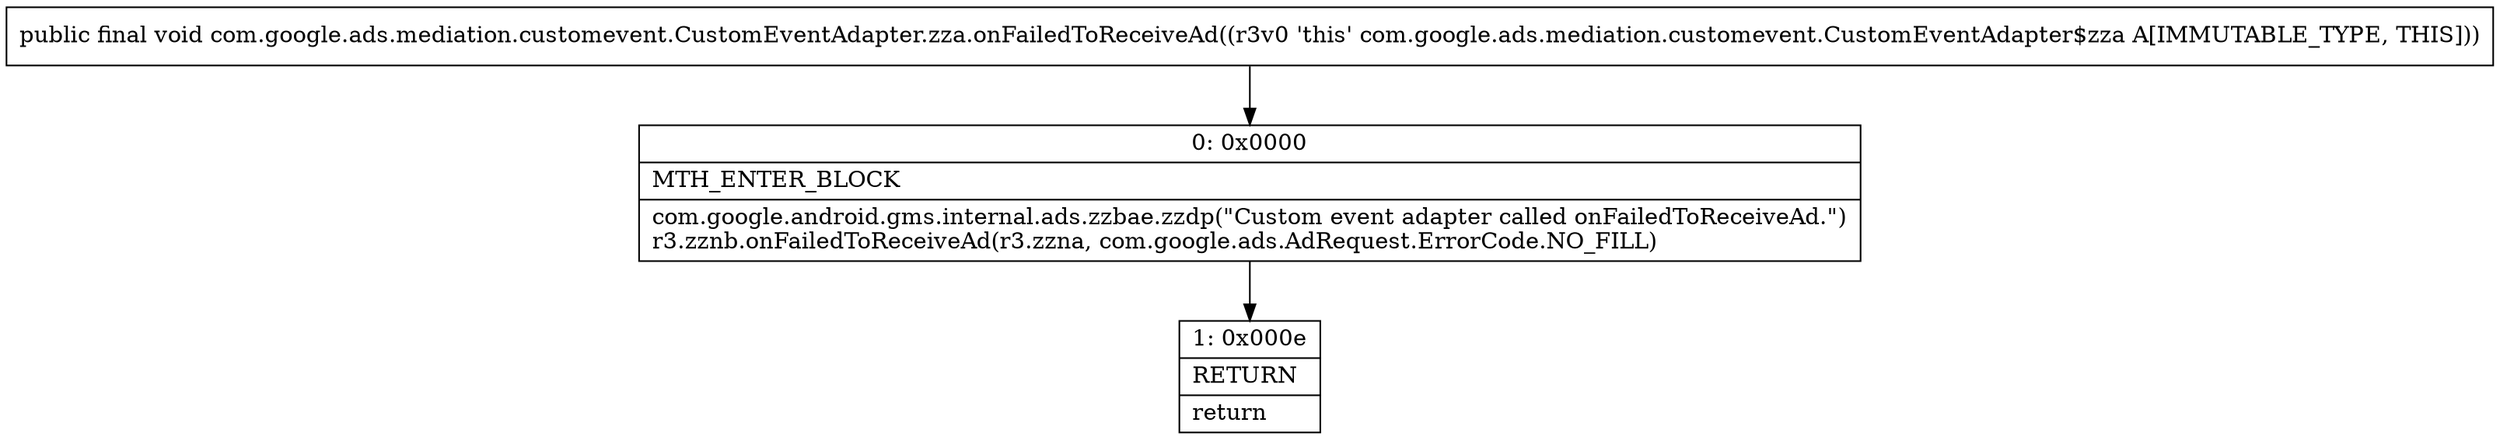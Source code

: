 digraph "CFG forcom.google.ads.mediation.customevent.CustomEventAdapter.zza.onFailedToReceiveAd()V" {
Node_0 [shape=record,label="{0\:\ 0x0000|MTH_ENTER_BLOCK\l|com.google.android.gms.internal.ads.zzbae.zzdp(\"Custom event adapter called onFailedToReceiveAd.\")\lr3.zznb.onFailedToReceiveAd(r3.zzna, com.google.ads.AdRequest.ErrorCode.NO_FILL)\l}"];
Node_1 [shape=record,label="{1\:\ 0x000e|RETURN\l|return\l}"];
MethodNode[shape=record,label="{public final void com.google.ads.mediation.customevent.CustomEventAdapter.zza.onFailedToReceiveAd((r3v0 'this' com.google.ads.mediation.customevent.CustomEventAdapter$zza A[IMMUTABLE_TYPE, THIS])) }"];
MethodNode -> Node_0;
Node_0 -> Node_1;
}

